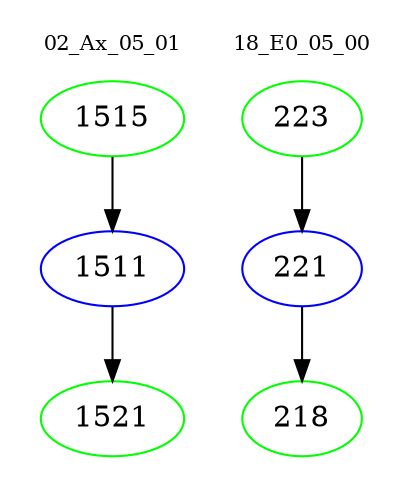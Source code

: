 digraph{
subgraph cluster_0 {
color = white
label = "02_Ax_05_01";
fontsize=10;
T0_1515 [label="1515", color="green"]
T0_1515 -> T0_1511 [color="black"]
T0_1511 [label="1511", color="blue"]
T0_1511 -> T0_1521 [color="black"]
T0_1521 [label="1521", color="green"]
}
subgraph cluster_1 {
color = white
label = "18_E0_05_00";
fontsize=10;
T1_223 [label="223", color="green"]
T1_223 -> T1_221 [color="black"]
T1_221 [label="221", color="blue"]
T1_221 -> T1_218 [color="black"]
T1_218 [label="218", color="green"]
}
}
